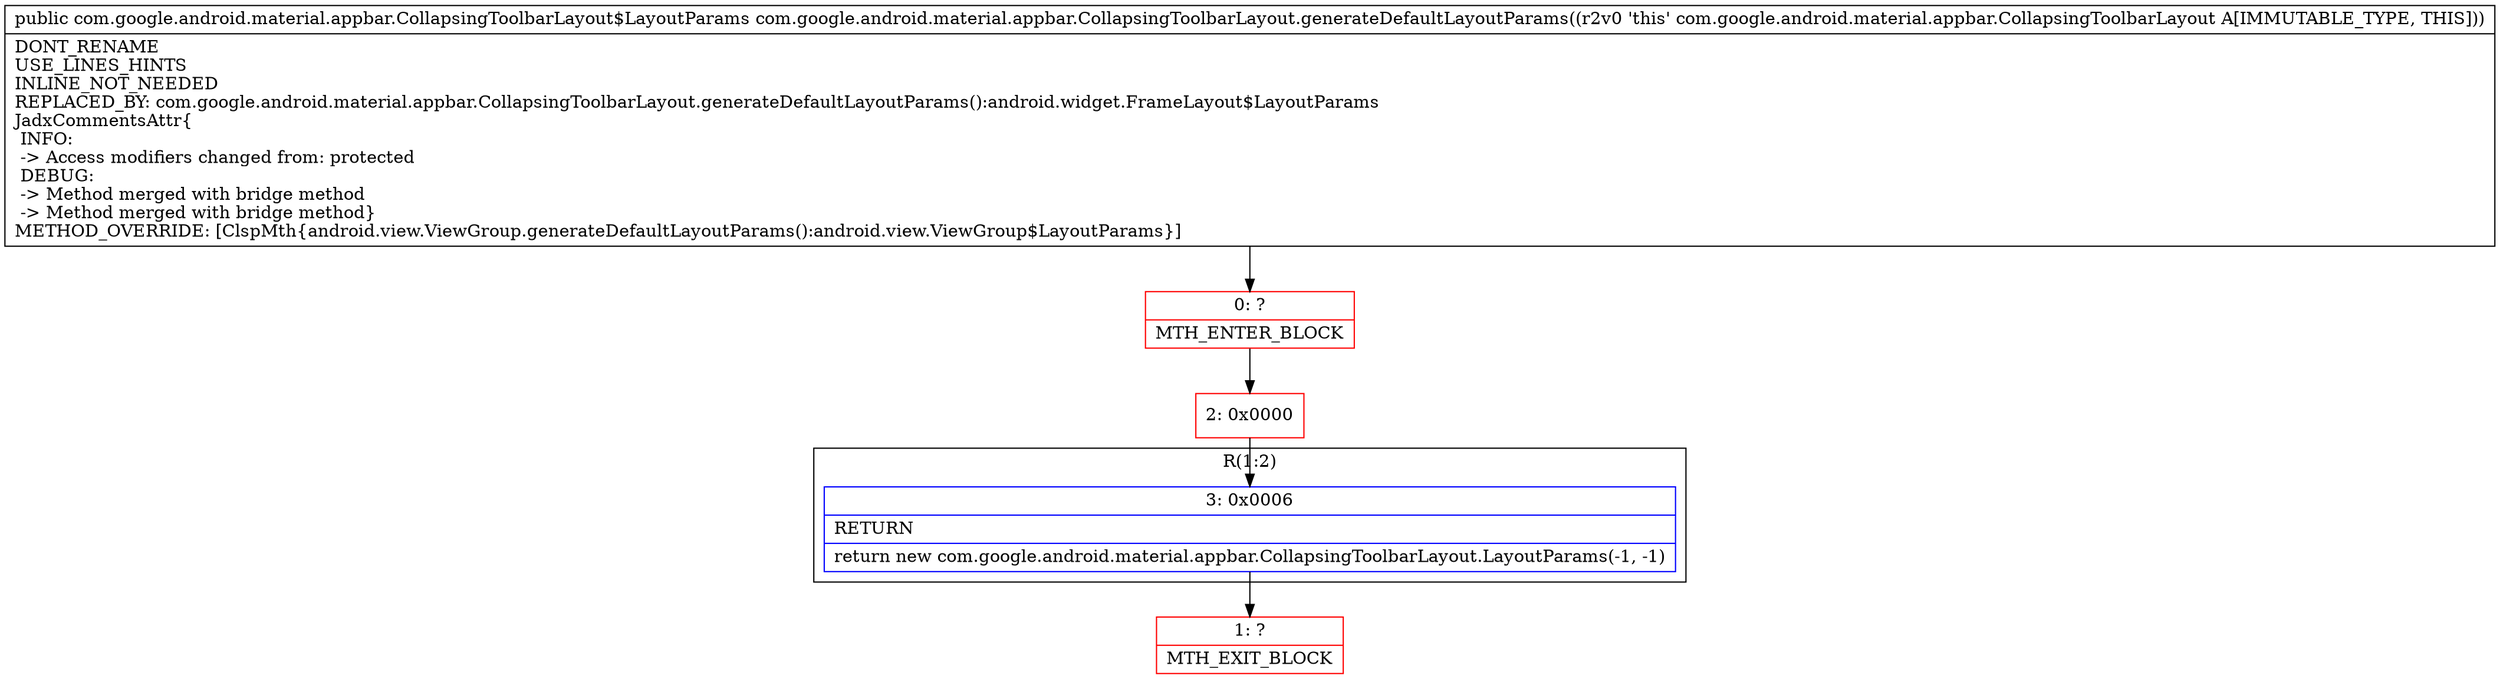 digraph "CFG forcom.google.android.material.appbar.CollapsingToolbarLayout.generateDefaultLayoutParams()Lcom\/google\/android\/material\/appbar\/CollapsingToolbarLayout$LayoutParams;" {
subgraph cluster_Region_709982880 {
label = "R(1:2)";
node [shape=record,color=blue];
Node_3 [shape=record,label="{3\:\ 0x0006|RETURN\l|return new com.google.android.material.appbar.CollapsingToolbarLayout.LayoutParams(\-1, \-1)\l}"];
}
Node_0 [shape=record,color=red,label="{0\:\ ?|MTH_ENTER_BLOCK\l}"];
Node_2 [shape=record,color=red,label="{2\:\ 0x0000}"];
Node_1 [shape=record,color=red,label="{1\:\ ?|MTH_EXIT_BLOCK\l}"];
MethodNode[shape=record,label="{public com.google.android.material.appbar.CollapsingToolbarLayout$LayoutParams com.google.android.material.appbar.CollapsingToolbarLayout.generateDefaultLayoutParams((r2v0 'this' com.google.android.material.appbar.CollapsingToolbarLayout A[IMMUTABLE_TYPE, THIS]))  | DONT_RENAME\lUSE_LINES_HINTS\lINLINE_NOT_NEEDED\lREPLACED_BY: com.google.android.material.appbar.CollapsingToolbarLayout.generateDefaultLayoutParams():android.widget.FrameLayout$LayoutParams\lJadxCommentsAttr\{\l INFO: \l \-\> Access modifiers changed from: protected\l DEBUG: \l \-\> Method merged with bridge method\l \-\> Method merged with bridge method\}\lMETHOD_OVERRIDE: [ClspMth\{android.view.ViewGroup.generateDefaultLayoutParams():android.view.ViewGroup$LayoutParams\}]\l}"];
MethodNode -> Node_0;Node_3 -> Node_1;
Node_0 -> Node_2;
Node_2 -> Node_3;
}

